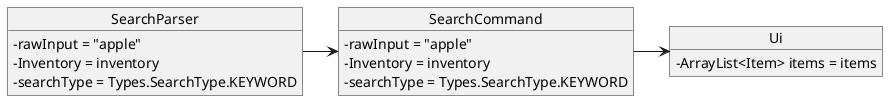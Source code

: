 @startuml
'https://plantuml.com/object-diagram
skinparam classAttributeIconSize 0
object SearchParser{
    - rawInput = "apple"
    - Inventory = inventory
    - searchType = Types.SearchType.KEYWORD
}

object SearchCommand{
    - rawInput = "apple"
    - Inventory = inventory
    - searchType = Types.SearchType.KEYWORD
}

object Ui{
    - ArrayList<Item> items = items
}

SearchParser -> SearchCommand
SearchCommand -> Ui

@enduml
